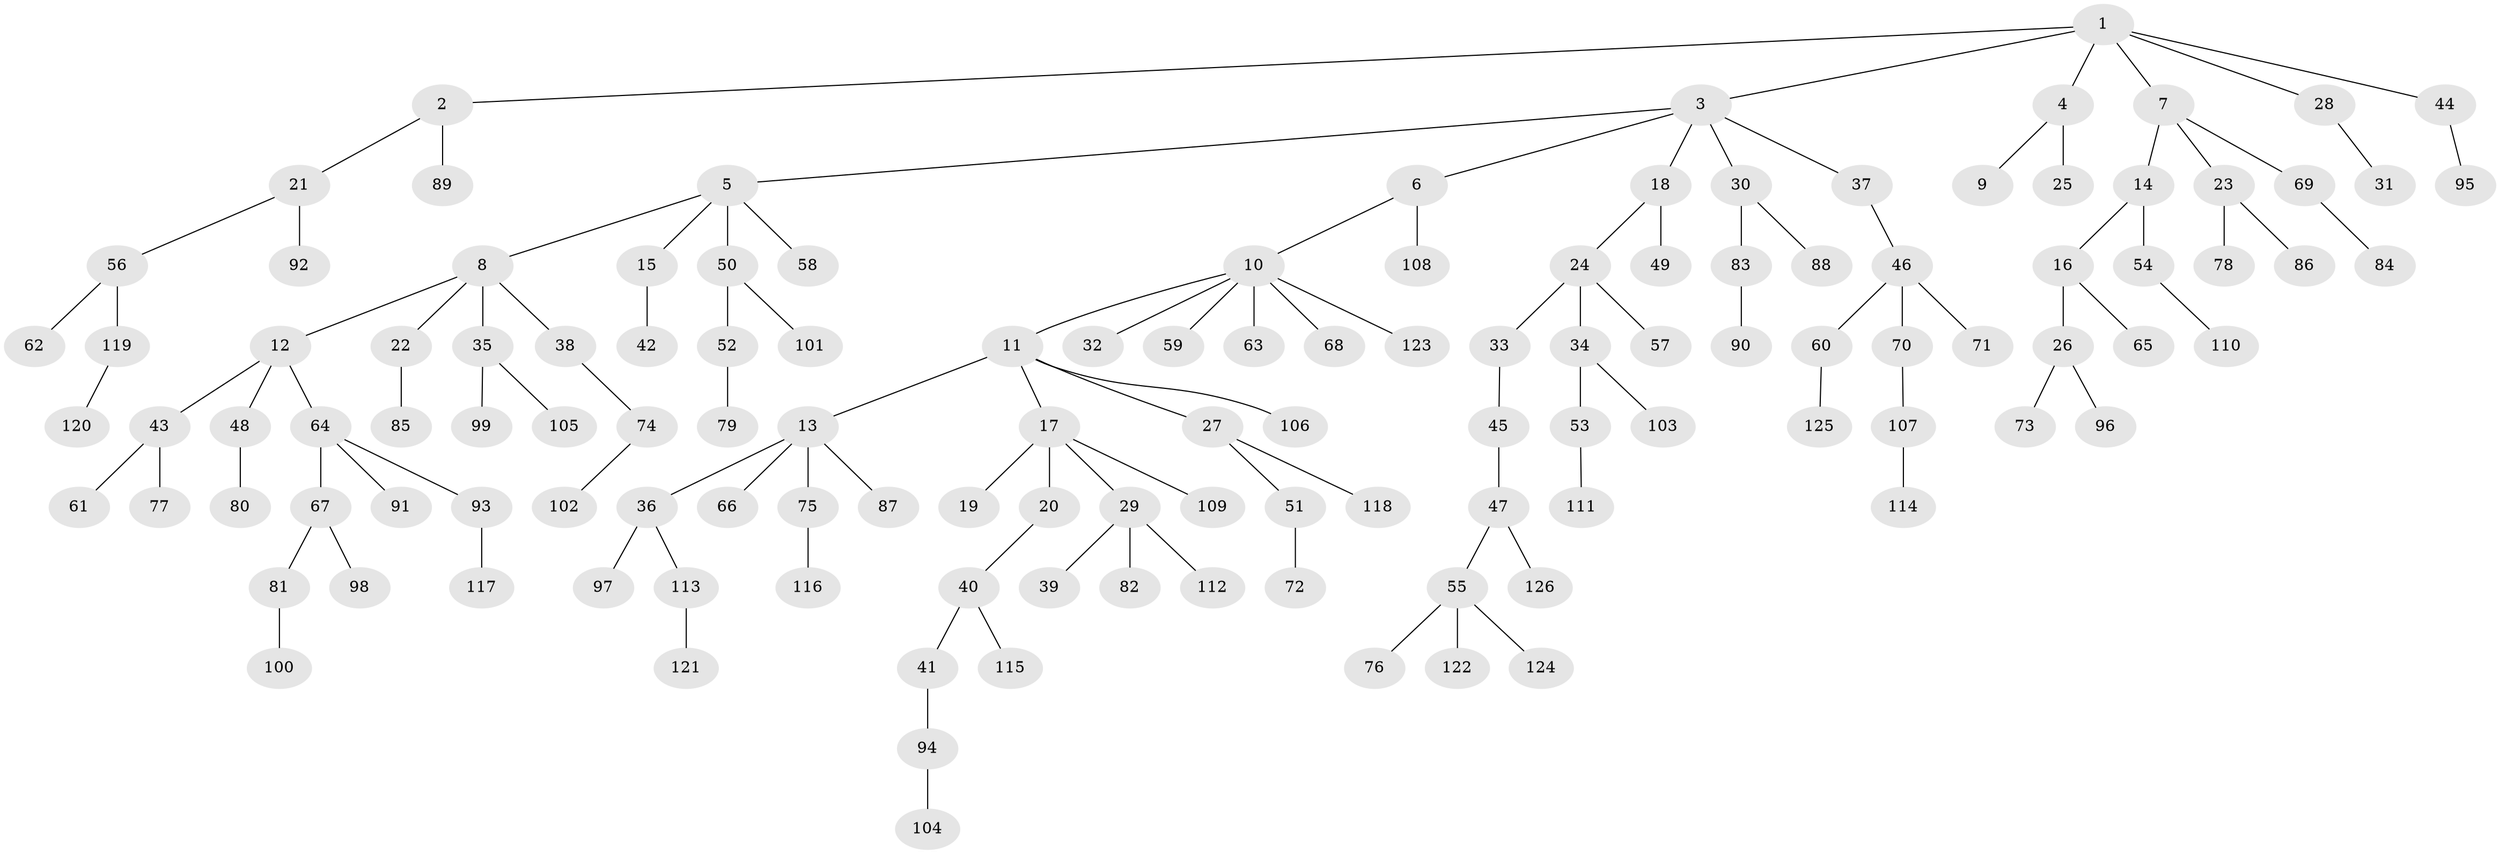 // Generated by graph-tools (version 1.1) at 2025/50/03/09/25 03:50:18]
// undirected, 126 vertices, 125 edges
graph export_dot {
graph [start="1"]
  node [color=gray90,style=filled];
  1;
  2;
  3;
  4;
  5;
  6;
  7;
  8;
  9;
  10;
  11;
  12;
  13;
  14;
  15;
  16;
  17;
  18;
  19;
  20;
  21;
  22;
  23;
  24;
  25;
  26;
  27;
  28;
  29;
  30;
  31;
  32;
  33;
  34;
  35;
  36;
  37;
  38;
  39;
  40;
  41;
  42;
  43;
  44;
  45;
  46;
  47;
  48;
  49;
  50;
  51;
  52;
  53;
  54;
  55;
  56;
  57;
  58;
  59;
  60;
  61;
  62;
  63;
  64;
  65;
  66;
  67;
  68;
  69;
  70;
  71;
  72;
  73;
  74;
  75;
  76;
  77;
  78;
  79;
  80;
  81;
  82;
  83;
  84;
  85;
  86;
  87;
  88;
  89;
  90;
  91;
  92;
  93;
  94;
  95;
  96;
  97;
  98;
  99;
  100;
  101;
  102;
  103;
  104;
  105;
  106;
  107;
  108;
  109;
  110;
  111;
  112;
  113;
  114;
  115;
  116;
  117;
  118;
  119;
  120;
  121;
  122;
  123;
  124;
  125;
  126;
  1 -- 2;
  1 -- 3;
  1 -- 4;
  1 -- 7;
  1 -- 28;
  1 -- 44;
  2 -- 21;
  2 -- 89;
  3 -- 5;
  3 -- 6;
  3 -- 18;
  3 -- 30;
  3 -- 37;
  4 -- 9;
  4 -- 25;
  5 -- 8;
  5 -- 15;
  5 -- 50;
  5 -- 58;
  6 -- 10;
  6 -- 108;
  7 -- 14;
  7 -- 23;
  7 -- 69;
  8 -- 12;
  8 -- 22;
  8 -- 35;
  8 -- 38;
  10 -- 11;
  10 -- 32;
  10 -- 59;
  10 -- 63;
  10 -- 68;
  10 -- 123;
  11 -- 13;
  11 -- 17;
  11 -- 27;
  11 -- 106;
  12 -- 43;
  12 -- 48;
  12 -- 64;
  13 -- 36;
  13 -- 66;
  13 -- 75;
  13 -- 87;
  14 -- 16;
  14 -- 54;
  15 -- 42;
  16 -- 26;
  16 -- 65;
  17 -- 19;
  17 -- 20;
  17 -- 29;
  17 -- 109;
  18 -- 24;
  18 -- 49;
  20 -- 40;
  21 -- 56;
  21 -- 92;
  22 -- 85;
  23 -- 78;
  23 -- 86;
  24 -- 33;
  24 -- 34;
  24 -- 57;
  26 -- 73;
  26 -- 96;
  27 -- 51;
  27 -- 118;
  28 -- 31;
  29 -- 39;
  29 -- 82;
  29 -- 112;
  30 -- 83;
  30 -- 88;
  33 -- 45;
  34 -- 53;
  34 -- 103;
  35 -- 99;
  35 -- 105;
  36 -- 97;
  36 -- 113;
  37 -- 46;
  38 -- 74;
  40 -- 41;
  40 -- 115;
  41 -- 94;
  43 -- 61;
  43 -- 77;
  44 -- 95;
  45 -- 47;
  46 -- 60;
  46 -- 70;
  46 -- 71;
  47 -- 55;
  47 -- 126;
  48 -- 80;
  50 -- 52;
  50 -- 101;
  51 -- 72;
  52 -- 79;
  53 -- 111;
  54 -- 110;
  55 -- 76;
  55 -- 122;
  55 -- 124;
  56 -- 62;
  56 -- 119;
  60 -- 125;
  64 -- 67;
  64 -- 91;
  64 -- 93;
  67 -- 81;
  67 -- 98;
  69 -- 84;
  70 -- 107;
  74 -- 102;
  75 -- 116;
  81 -- 100;
  83 -- 90;
  93 -- 117;
  94 -- 104;
  107 -- 114;
  113 -- 121;
  119 -- 120;
}
